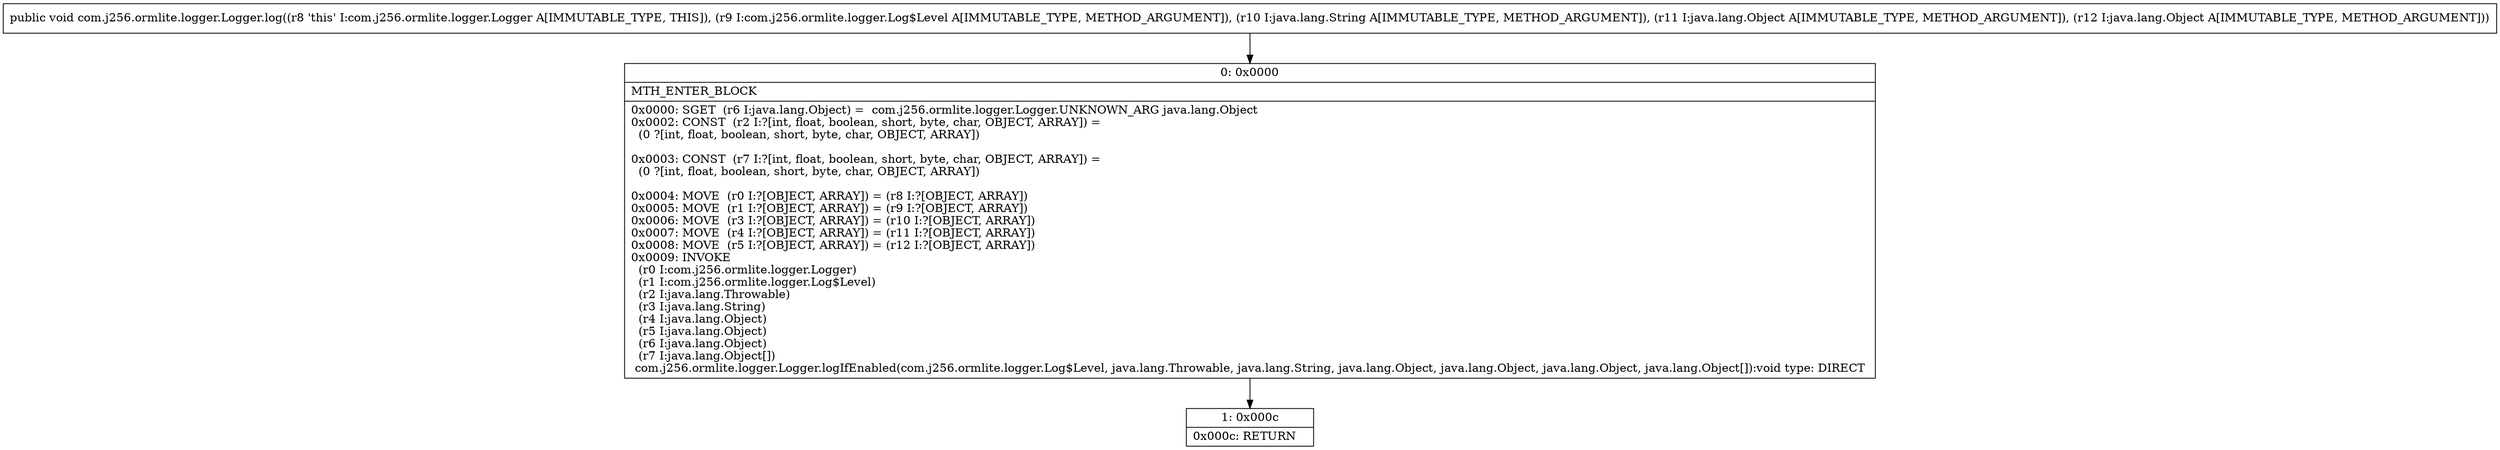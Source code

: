 digraph "CFG forcom.j256.ormlite.logger.Logger.log(Lcom\/j256\/ormlite\/logger\/Log$Level;Ljava\/lang\/String;Ljava\/lang\/Object;Ljava\/lang\/Object;)V" {
Node_0 [shape=record,label="{0\:\ 0x0000|MTH_ENTER_BLOCK\l|0x0000: SGET  (r6 I:java.lang.Object) =  com.j256.ormlite.logger.Logger.UNKNOWN_ARG java.lang.Object \l0x0002: CONST  (r2 I:?[int, float, boolean, short, byte, char, OBJECT, ARRAY]) = \l  (0 ?[int, float, boolean, short, byte, char, OBJECT, ARRAY])\l \l0x0003: CONST  (r7 I:?[int, float, boolean, short, byte, char, OBJECT, ARRAY]) = \l  (0 ?[int, float, boolean, short, byte, char, OBJECT, ARRAY])\l \l0x0004: MOVE  (r0 I:?[OBJECT, ARRAY]) = (r8 I:?[OBJECT, ARRAY]) \l0x0005: MOVE  (r1 I:?[OBJECT, ARRAY]) = (r9 I:?[OBJECT, ARRAY]) \l0x0006: MOVE  (r3 I:?[OBJECT, ARRAY]) = (r10 I:?[OBJECT, ARRAY]) \l0x0007: MOVE  (r4 I:?[OBJECT, ARRAY]) = (r11 I:?[OBJECT, ARRAY]) \l0x0008: MOVE  (r5 I:?[OBJECT, ARRAY]) = (r12 I:?[OBJECT, ARRAY]) \l0x0009: INVOKE  \l  (r0 I:com.j256.ormlite.logger.Logger)\l  (r1 I:com.j256.ormlite.logger.Log$Level)\l  (r2 I:java.lang.Throwable)\l  (r3 I:java.lang.String)\l  (r4 I:java.lang.Object)\l  (r5 I:java.lang.Object)\l  (r6 I:java.lang.Object)\l  (r7 I:java.lang.Object[])\l com.j256.ormlite.logger.Logger.logIfEnabled(com.j256.ormlite.logger.Log$Level, java.lang.Throwable, java.lang.String, java.lang.Object, java.lang.Object, java.lang.Object, java.lang.Object[]):void type: DIRECT \l}"];
Node_1 [shape=record,label="{1\:\ 0x000c|0x000c: RETURN   \l}"];
MethodNode[shape=record,label="{public void com.j256.ormlite.logger.Logger.log((r8 'this' I:com.j256.ormlite.logger.Logger A[IMMUTABLE_TYPE, THIS]), (r9 I:com.j256.ormlite.logger.Log$Level A[IMMUTABLE_TYPE, METHOD_ARGUMENT]), (r10 I:java.lang.String A[IMMUTABLE_TYPE, METHOD_ARGUMENT]), (r11 I:java.lang.Object A[IMMUTABLE_TYPE, METHOD_ARGUMENT]), (r12 I:java.lang.Object A[IMMUTABLE_TYPE, METHOD_ARGUMENT])) }"];
MethodNode -> Node_0;
Node_0 -> Node_1;
}

